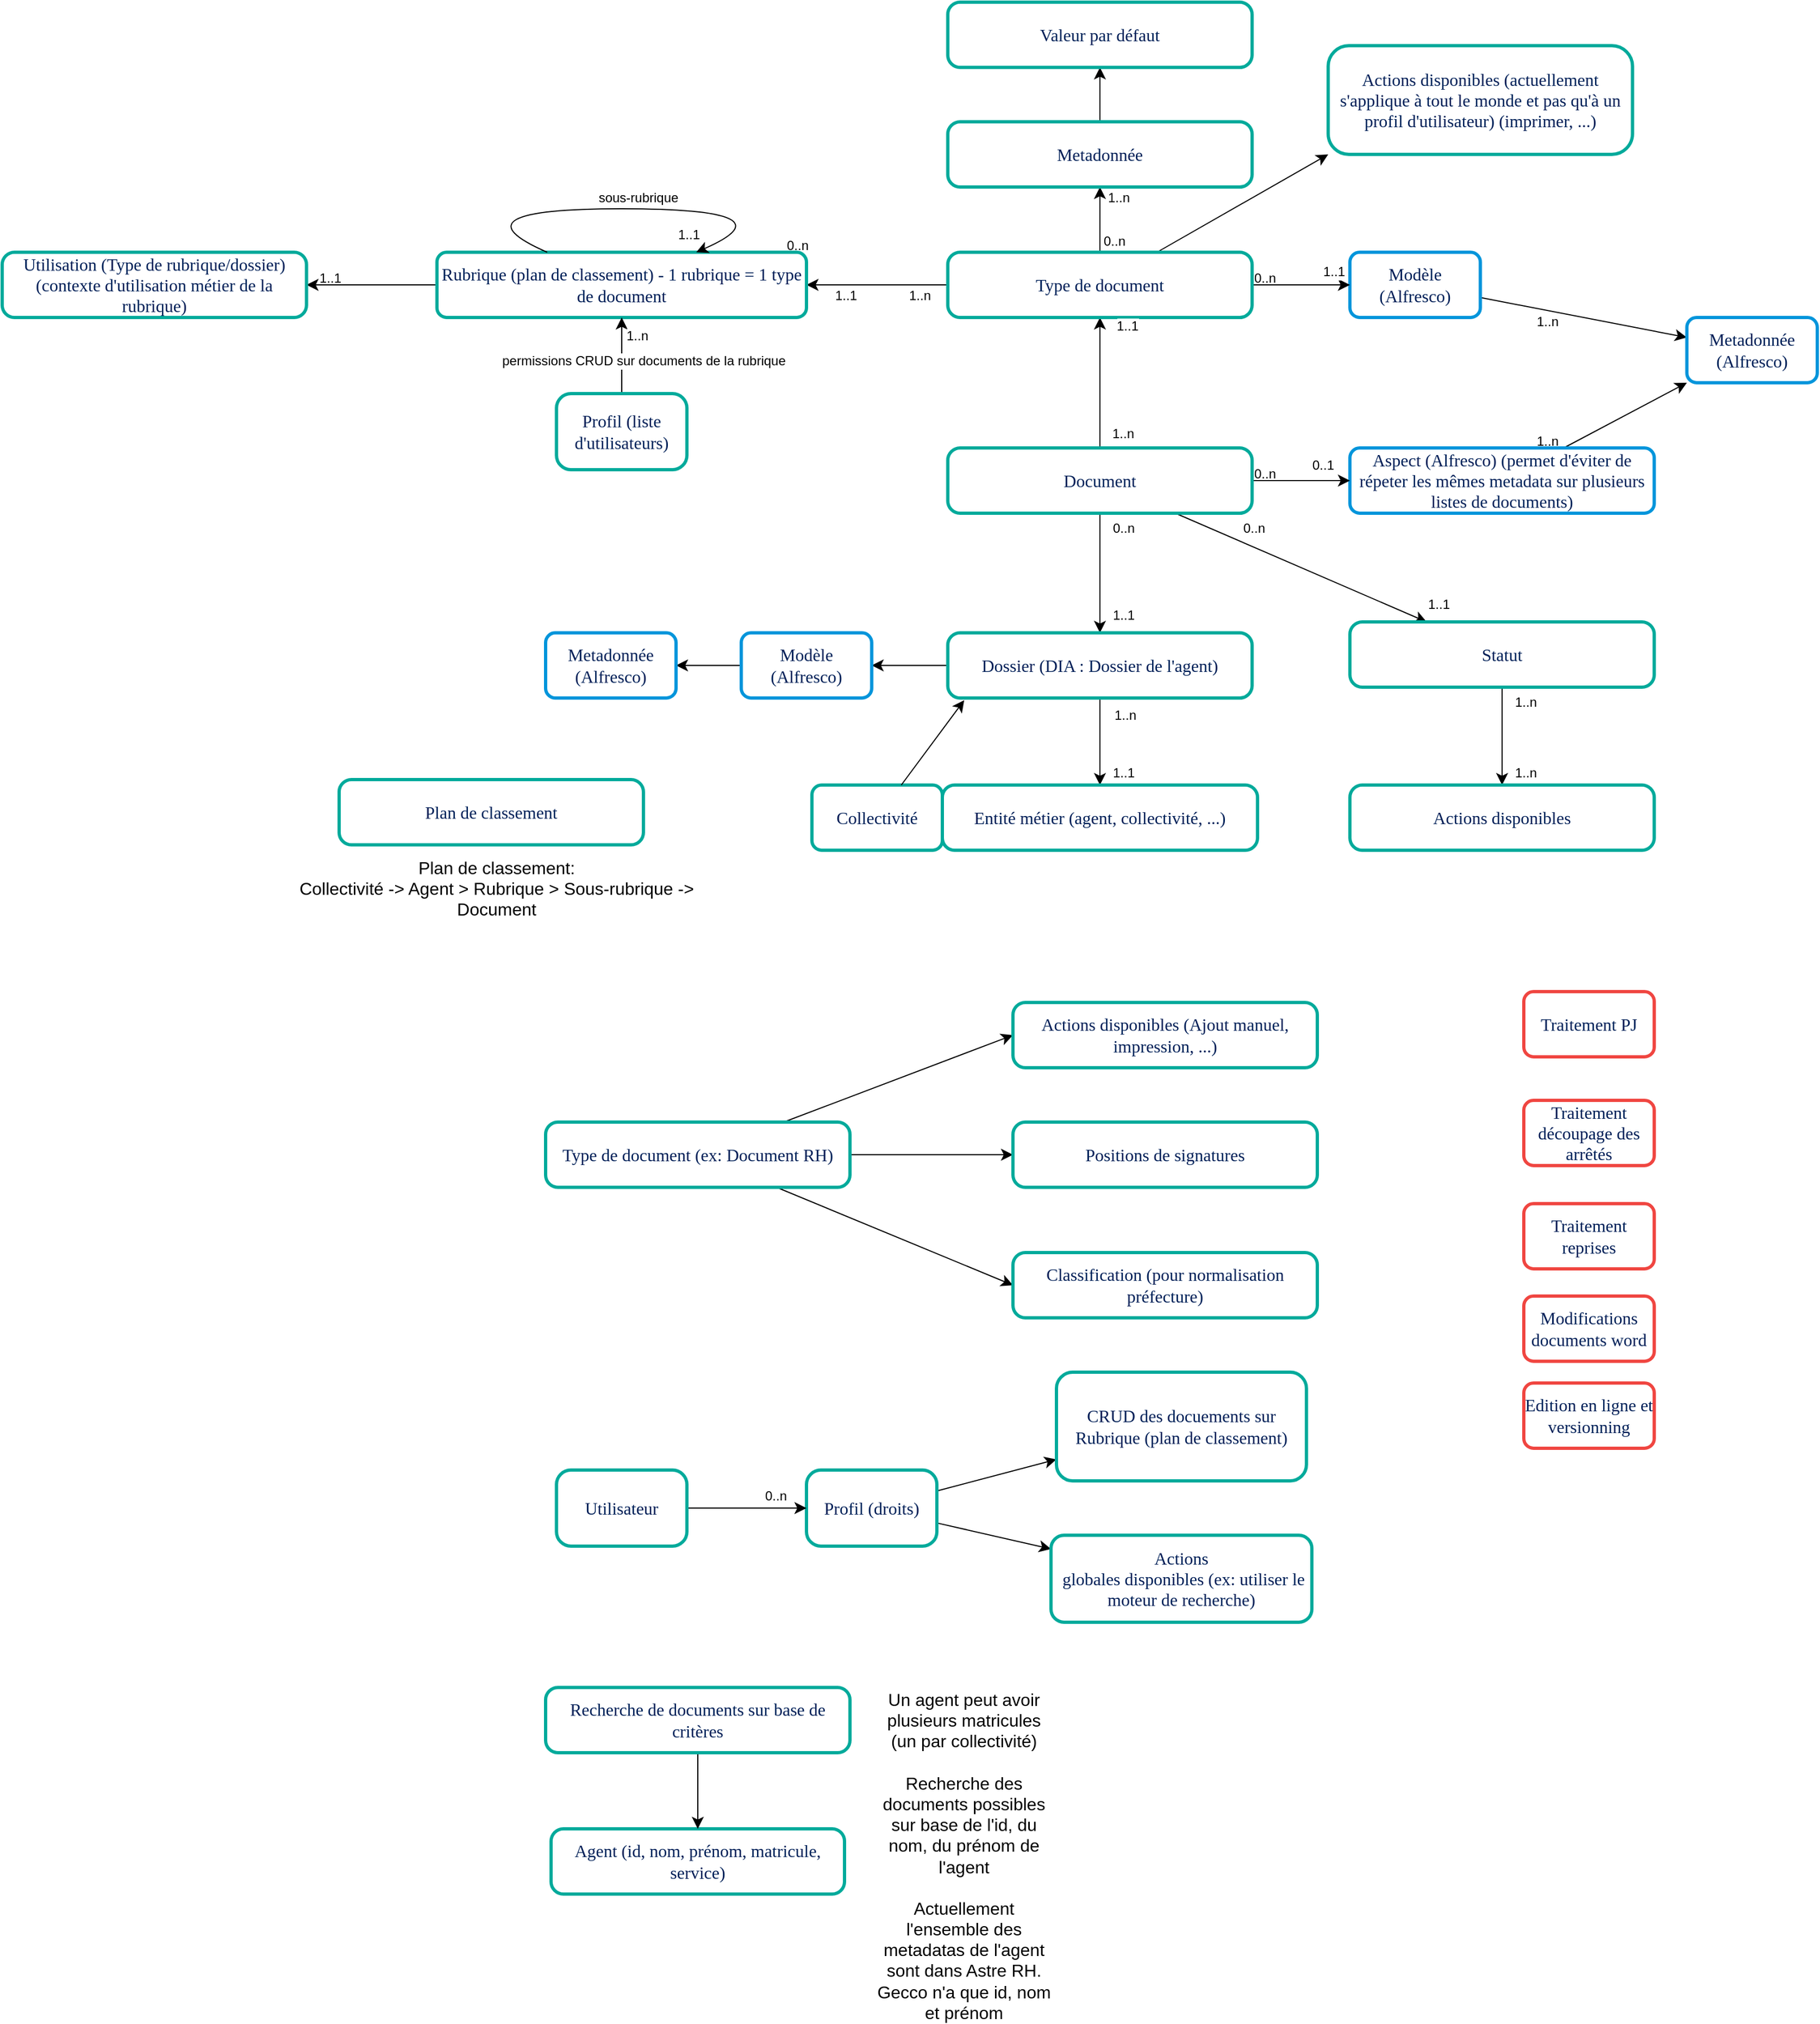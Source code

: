 <mxfile version="26.1.0">
  <diagram id="C5RBs43oDa-KdzZeNtuy" name="Page-1">
    <mxGraphModel dx="2210" dy="2121" grid="1" gridSize="10" guides="1" tooltips="1" connect="1" arrows="1" fold="1" page="1" pageScale="1" pageWidth="827" pageHeight="1169" math="0" shadow="0">
      <root>
        <mxCell id="WIyWlLk6GJQsqaUBKTNV-0" />
        <mxCell id="WIyWlLk6GJQsqaUBKTNV-1" parent="WIyWlLk6GJQsqaUBKTNV-0" />
        <mxCell id="phbMMFh-26lDou9REZHB-16" style="edgeStyle=none;curved=1;rounded=0;orthogonalLoop=1;jettySize=auto;html=1;entryX=0;entryY=1;entryDx=0;entryDy=0;fontSize=12;startSize=8;endSize=8;" parent="WIyWlLk6GJQsqaUBKTNV-1" source="phbMMFh-26lDou9REZHB-0" target="phbMMFh-26lDou9REZHB-13" edge="1">
          <mxGeometry relative="1" as="geometry" />
        </mxCell>
        <mxCell id="phbMMFh-26lDou9REZHB-0" value="Aspect (Alfresco) (permet d&#39;éviter de répeter les mêmes metadata sur plusieurs listes de documents)" style="rounded=1;whiteSpace=wrap;html=1;strokeColor=#0095db;strokeWidth=3;arcSize=15;fontFamily=Poppins;fontSource=https%3A%2F%2Ffonts.googleapis.com%2Fcss%3Ffamily%3DPoppins;fontSize=16;fontColor=#002058;fontStyle=0" parent="WIyWlLk6GJQsqaUBKTNV-1" vertex="1">
          <mxGeometry x="490" y="290" width="280" height="60" as="geometry" />
        </mxCell>
        <mxCell id="phbMMFh-26lDou9REZHB-14" style="edgeStyle=none;curved=1;rounded=0;orthogonalLoop=1;jettySize=auto;html=1;fontSize=12;startSize=8;endSize=8;" parent="WIyWlLk6GJQsqaUBKTNV-1" source="phbMMFh-26lDou9REZHB-3" target="phbMMFh-26lDou9REZHB-13" edge="1">
          <mxGeometry relative="1" as="geometry" />
        </mxCell>
        <mxCell id="phbMMFh-26lDou9REZHB-3" value="Modèle (Alfresco)" style="rounded=1;whiteSpace=wrap;html=1;strokeColor=#0095db;strokeWidth=3;arcSize=15;fontFamily=Poppins;fontSource=https%3A%2F%2Ffonts.googleapis.com%2Fcss%3Ffamily%3DPoppins;fontSize=16;fontColor=#002058;fontStyle=0" parent="WIyWlLk6GJQsqaUBKTNV-1" vertex="1">
          <mxGeometry x="490" y="110" width="120" height="60" as="geometry" />
        </mxCell>
        <mxCell id="phbMMFh-26lDou9REZHB-8" style="edgeStyle=none;curved=1;rounded=0;orthogonalLoop=1;jettySize=auto;html=1;entryX=0;entryY=0.5;entryDx=0;entryDy=0;fontSize=12;startSize=8;endSize=8;" parent="WIyWlLk6GJQsqaUBKTNV-1" source="phbMMFh-26lDou9REZHB-4" target="phbMMFh-26lDou9REZHB-0" edge="1">
          <mxGeometry relative="1" as="geometry" />
        </mxCell>
        <mxCell id="phbMMFh-26lDou9REZHB-12" style="edgeStyle=none;curved=1;rounded=0;orthogonalLoop=1;jettySize=auto;html=1;entryX=0.5;entryY=1;entryDx=0;entryDy=0;fontSize=12;startSize=8;endSize=8;" parent="WIyWlLk6GJQsqaUBKTNV-1" source="phbMMFh-26lDou9REZHB-4" target="phbMMFh-26lDou9REZHB-5" edge="1">
          <mxGeometry relative="1" as="geometry" />
        </mxCell>
        <mxCell id="phbMMFh-26lDou9REZHB-40" style="edgeStyle=none;curved=1;rounded=0;orthogonalLoop=1;jettySize=auto;html=1;fontSize=12;startSize=8;endSize=8;" parent="WIyWlLk6GJQsqaUBKTNV-1" source="phbMMFh-26lDou9REZHB-4" target="phbMMFh-26lDou9REZHB-29" edge="1">
          <mxGeometry relative="1" as="geometry" />
        </mxCell>
        <mxCell id="C5AE95VLdBe2y1BJVzsT-7" style="edgeStyle=none;curved=1;rounded=0;orthogonalLoop=1;jettySize=auto;html=1;fontSize=12;startSize=8;endSize=8;" parent="WIyWlLk6GJQsqaUBKTNV-1" source="phbMMFh-26lDou9REZHB-4" target="C5AE95VLdBe2y1BJVzsT-5" edge="1">
          <mxGeometry relative="1" as="geometry" />
        </mxCell>
        <mxCell id="phbMMFh-26lDou9REZHB-4" value="&lt;div&gt;Document&lt;/div&gt;" style="rounded=1;whiteSpace=wrap;html=1;strokeColor=#00AA9B;strokeWidth=3;arcSize=19;fontFamily=Poppins;fontSource=https%3A%2F%2Ffonts.googleapis.com%2Fcss%3Ffamily%3DPoppins;fontSize=16;fontColor=#002058;fontStyle=0;labelBackgroundColor=none;labelBorderColor=none;" parent="WIyWlLk6GJQsqaUBKTNV-1" vertex="1">
          <mxGeometry x="120" y="290" width="280" height="60" as="geometry" />
        </mxCell>
        <mxCell id="phbMMFh-26lDou9REZHB-7" style="edgeStyle=none;curved=1;rounded=0;orthogonalLoop=1;jettySize=auto;html=1;entryX=0;entryY=0.5;entryDx=0;entryDy=0;fontSize=12;startSize=8;endSize=8;" parent="WIyWlLk6GJQsqaUBKTNV-1" source="phbMMFh-26lDou9REZHB-5" target="phbMMFh-26lDou9REZHB-3" edge="1">
          <mxGeometry relative="1" as="geometry" />
        </mxCell>
        <mxCell id="phbMMFh-26lDou9REZHB-11" style="edgeStyle=none;curved=1;rounded=0;orthogonalLoop=1;jettySize=auto;html=1;fontSize=12;startSize=8;endSize=8;" parent="WIyWlLk6GJQsqaUBKTNV-1" source="phbMMFh-26lDou9REZHB-5" target="phbMMFh-26lDou9REZHB-10" edge="1">
          <mxGeometry relative="1" as="geometry" />
        </mxCell>
        <mxCell id="phbMMFh-26lDou9REZHB-17" style="edgeStyle=none;curved=1;rounded=0;orthogonalLoop=1;jettySize=auto;html=1;fontSize=12;startSize=8;endSize=8;" parent="WIyWlLk6GJQsqaUBKTNV-1" source="phbMMFh-26lDou9REZHB-5" target="phbMMFh-26lDou9REZHB-15" edge="1">
          <mxGeometry relative="1" as="geometry" />
        </mxCell>
        <mxCell id="phbMMFh-26lDou9REZHB-19" value="1..n" style="edgeLabel;html=1;align=center;verticalAlign=middle;resizable=0;points=[];fontSize=12;" parent="phbMMFh-26lDou9REZHB-17" vertex="1" connectable="0">
          <mxGeometry x="-0.4" y="-1" relative="1" as="geometry">
            <mxPoint x="13" y="11" as="offset" />
          </mxGeometry>
        </mxCell>
        <mxCell id="phbMMFh-26lDou9REZHB-20" value="1..1" style="edgeLabel;html=1;align=center;verticalAlign=middle;resizable=0;points=[];fontSize=12;" parent="phbMMFh-26lDou9REZHB-17" vertex="1" connectable="0">
          <mxGeometry x="0.446" y="2" relative="1" as="geometry">
            <mxPoint y="8" as="offset" />
          </mxGeometry>
        </mxCell>
        <mxCell id="uQfEkvKlNakl6JKJITbp-3" style="edgeStyle=none;curved=1;rounded=0;orthogonalLoop=1;jettySize=auto;html=1;entryX=0;entryY=1;entryDx=0;entryDy=0;fontSize=12;startSize=8;endSize=8;" edge="1" parent="WIyWlLk6GJQsqaUBKTNV-1" source="phbMMFh-26lDou9REZHB-5" target="uQfEkvKlNakl6JKJITbp-2">
          <mxGeometry relative="1" as="geometry" />
        </mxCell>
        <mxCell id="phbMMFh-26lDou9REZHB-5" value="Type de document" style="rounded=1;whiteSpace=wrap;html=1;strokeColor=#00AA9B;strokeWidth=3;arcSize=19;fontFamily=Poppins;fontSource=https%3A%2F%2Ffonts.googleapis.com%2Fcss%3Ffamily%3DPoppins;fontSize=16;fontColor=#002058;fontStyle=0;labelBackgroundColor=none;labelBorderColor=none;" parent="WIyWlLk6GJQsqaUBKTNV-1" vertex="1">
          <mxGeometry x="120" y="110" width="280" height="60" as="geometry" />
        </mxCell>
        <mxCell id="phbMMFh-26lDou9REZHB-53" style="edgeStyle=none;curved=1;rounded=0;orthogonalLoop=1;jettySize=auto;html=1;entryX=0.5;entryY=1;entryDx=0;entryDy=0;fontSize=12;startSize=8;endSize=8;" parent="WIyWlLk6GJQsqaUBKTNV-1" source="phbMMFh-26lDou9REZHB-10" target="phbMMFh-26lDou9REZHB-52" edge="1">
          <mxGeometry relative="1" as="geometry" />
        </mxCell>
        <mxCell id="phbMMFh-26lDou9REZHB-10" value="Metadonnée" style="rounded=1;whiteSpace=wrap;html=1;strokeColor=#00AA9B;strokeWidth=3;arcSize=19;fontFamily=Poppins;fontSource=https%3A%2F%2Ffonts.googleapis.com%2Fcss%3Ffamily%3DPoppins;fontSize=16;fontColor=#002058;fontStyle=0;labelBackgroundColor=none;labelBorderColor=none;" parent="WIyWlLk6GJQsqaUBKTNV-1" vertex="1">
          <mxGeometry x="120" y="-10" width="280" height="60" as="geometry" />
        </mxCell>
        <mxCell id="phbMMFh-26lDou9REZHB-13" value="Metadonnée (Alfresco)" style="rounded=1;whiteSpace=wrap;html=1;strokeColor=#0095db;strokeWidth=3;arcSize=15;fontFamily=Poppins;fontSource=https%3A%2F%2Ffonts.googleapis.com%2Fcss%3Ffamily%3DPoppins;fontSize=16;fontColor=#002058;fontStyle=0" parent="WIyWlLk6GJQsqaUBKTNV-1" vertex="1">
          <mxGeometry x="800" y="170" width="120" height="60" as="geometry" />
        </mxCell>
        <mxCell id="uQfEkvKlNakl6JKJITbp-5" style="edgeStyle=none;curved=1;rounded=0;orthogonalLoop=1;jettySize=auto;html=1;entryX=1;entryY=0.5;entryDx=0;entryDy=0;fontSize=12;startSize=8;endSize=8;" edge="1" parent="WIyWlLk6GJQsqaUBKTNV-1" source="phbMMFh-26lDou9REZHB-15" target="phbMMFh-26lDou9REZHB-35">
          <mxGeometry relative="1" as="geometry" />
        </mxCell>
        <mxCell id="phbMMFh-26lDou9REZHB-15" value="Rubrique (plan de classement) - 1 rubrique = 1 type de document" style="rounded=1;whiteSpace=wrap;html=1;strokeColor=#00AA9B;strokeWidth=3;arcSize=15;fontFamily=Poppins;fontSource=https%3A%2F%2Ffonts.googleapis.com%2Fcss%3Ffamily%3DPoppins;fontSize=16;fontColor=#002058;fontStyle=0;labelBackgroundColor=none;labelBorderColor=none;" parent="WIyWlLk6GJQsqaUBKTNV-1" vertex="1">
          <mxGeometry x="-350" y="110" width="340" height="60" as="geometry" />
        </mxCell>
        <mxCell id="phbMMFh-26lDou9REZHB-18" style="edgeStyle=none;curved=1;rounded=0;orthogonalLoop=1;jettySize=auto;html=1;fontSize=12;startSize=8;endSize=8;" parent="WIyWlLk6GJQsqaUBKTNV-1" source="phbMMFh-26lDou9REZHB-15" target="phbMMFh-26lDou9REZHB-15" edge="1">
          <mxGeometry relative="1" as="geometry">
            <Array as="points">
              <mxPoint x="-20" y="70" />
            </Array>
          </mxGeometry>
        </mxCell>
        <mxCell id="phbMMFh-26lDou9REZHB-44" value="sous-rubrique" style="edgeLabel;html=1;align=center;verticalAlign=middle;resizable=0;points=[];fontSize=12;" parent="phbMMFh-26lDou9REZHB-18" vertex="1" connectable="0">
          <mxGeometry x="0.091" y="1" relative="1" as="geometry">
            <mxPoint x="-9" y="-9" as="offset" />
          </mxGeometry>
        </mxCell>
        <mxCell id="phbMMFh-26lDou9REZHB-21" value="1..1" style="edgeLabel;html=1;align=center;verticalAlign=middle;resizable=0;points=[];fontSize=12;" parent="WIyWlLk6GJQsqaUBKTNV-1" vertex="1" connectable="0">
          <mxGeometry x="30" y="160" as="geometry">
            <mxPoint x="255" y="18" as="offset" />
          </mxGeometry>
        </mxCell>
        <mxCell id="phbMMFh-26lDou9REZHB-22" value="1..n" style="edgeLabel;html=1;align=center;verticalAlign=middle;resizable=0;points=[];fontSize=12;" parent="WIyWlLk6GJQsqaUBKTNV-1" vertex="1" connectable="0">
          <mxGeometry x="104" y="160" as="geometry">
            <mxPoint x="177" y="117" as="offset" />
          </mxGeometry>
        </mxCell>
        <mxCell id="phbMMFh-26lDou9REZHB-23" value="1..n" style="edgeLabel;html=1;align=center;verticalAlign=middle;resizable=0;points=[];fontSize=12;" parent="WIyWlLk6GJQsqaUBKTNV-1" vertex="1" connectable="0">
          <mxGeometry x="104" y="160" as="geometry">
            <mxPoint x="173" y="-100" as="offset" />
          </mxGeometry>
        </mxCell>
        <mxCell id="phbMMFh-26lDou9REZHB-24" value="0..n" style="edgeLabel;html=1;align=center;verticalAlign=middle;resizable=0;points=[];fontSize=12;" parent="WIyWlLk6GJQsqaUBKTNV-1" vertex="1" connectable="0">
          <mxGeometry x="104" y="160" as="geometry">
            <mxPoint x="169" y="-60" as="offset" />
          </mxGeometry>
        </mxCell>
        <mxCell id="phbMMFh-26lDou9REZHB-25" value="1..1" style="edgeLabel;html=1;align=center;verticalAlign=middle;resizable=0;points=[];fontSize=12;" parent="WIyWlLk6GJQsqaUBKTNV-1" vertex="1" connectable="0">
          <mxGeometry x="36" y="160" as="geometry">
            <mxPoint x="439" y="-32" as="offset" />
          </mxGeometry>
        </mxCell>
        <mxCell id="phbMMFh-26lDou9REZHB-26" value="0..n" style="text;whiteSpace=wrap;html=1;" parent="WIyWlLk6GJQsqaUBKTNV-1" vertex="1">
          <mxGeometry x="400" y="120" width="50" height="40" as="geometry" />
        </mxCell>
        <mxCell id="phbMMFh-26lDou9REZHB-27" value="0..1" style="edgeLabel;html=1;align=center;verticalAlign=middle;resizable=0;points=[];fontSize=12;" parent="WIyWlLk6GJQsqaUBKTNV-1" vertex="1" connectable="0">
          <mxGeometry x="36" y="160" as="geometry">
            <mxPoint x="429" y="146" as="offset" />
          </mxGeometry>
        </mxCell>
        <mxCell id="phbMMFh-26lDou9REZHB-28" value="0..n" style="text;whiteSpace=wrap;html=1;" parent="WIyWlLk6GJQsqaUBKTNV-1" vertex="1">
          <mxGeometry x="400" y="300" width="30" height="20" as="geometry" />
        </mxCell>
        <mxCell id="phbMMFh-26lDou9REZHB-46" style="edgeStyle=none;curved=1;rounded=0;orthogonalLoop=1;jettySize=auto;html=1;fontSize=12;startSize=8;endSize=8;" parent="WIyWlLk6GJQsqaUBKTNV-1" source="phbMMFh-26lDou9REZHB-29" target="phbMMFh-26lDou9REZHB-45" edge="1">
          <mxGeometry relative="1" as="geometry" />
        </mxCell>
        <mxCell id="uQfEkvKlNakl6JKJITbp-14" style="edgeStyle=none;curved=1;rounded=0;orthogonalLoop=1;jettySize=auto;html=1;fontSize=12;startSize=8;endSize=8;" edge="1" parent="WIyWlLk6GJQsqaUBKTNV-1" source="phbMMFh-26lDou9REZHB-29" target="uQfEkvKlNakl6JKJITbp-13">
          <mxGeometry relative="1" as="geometry" />
        </mxCell>
        <mxCell id="phbMMFh-26lDou9REZHB-29" value="Dossier (DIA : Dossier de l&#39;agent)" style="rounded=1;whiteSpace=wrap;html=1;strokeColor=#00AA9B;strokeWidth=3;arcSize=19;fontFamily=Poppins;fontSource=https%3A%2F%2Ffonts.googleapis.com%2Fcss%3Ffamily%3DPoppins;fontSize=16;fontColor=#002058;fontStyle=0;labelBackgroundColor=none;labelBorderColor=none;" parent="WIyWlLk6GJQsqaUBKTNV-1" vertex="1">
          <mxGeometry x="120" y="460" width="280" height="60" as="geometry" />
        </mxCell>
        <mxCell id="phbMMFh-26lDou9REZHB-31" value="0..n" style="text;whiteSpace=wrap;html=1;" parent="WIyWlLk6GJQsqaUBKTNV-1" vertex="1">
          <mxGeometry x="270" y="350" width="30" height="30" as="geometry" />
        </mxCell>
        <mxCell id="phbMMFh-26lDou9REZHB-32" value="1..1" style="text;whiteSpace=wrap;html=1;" parent="WIyWlLk6GJQsqaUBKTNV-1" vertex="1">
          <mxGeometry x="270" y="430" width="30" height="20" as="geometry" />
        </mxCell>
        <mxCell id="uQfEkvKlNakl6JKJITbp-0" style="edgeStyle=none;curved=1;rounded=0;orthogonalLoop=1;jettySize=auto;html=1;entryX=0.5;entryY=1;entryDx=0;entryDy=0;fontSize=12;startSize=8;endSize=8;" edge="1" parent="WIyWlLk6GJQsqaUBKTNV-1" source="phbMMFh-26lDou9REZHB-33" target="phbMMFh-26lDou9REZHB-15">
          <mxGeometry relative="1" as="geometry" />
        </mxCell>
        <mxCell id="uQfEkvKlNakl6JKJITbp-1" value="permissions CRUD sur documents de la rubrique" style="edgeLabel;html=1;align=center;verticalAlign=middle;resizable=0;points=[];fontSize=12;" vertex="1" connectable="0" parent="uQfEkvKlNakl6JKJITbp-0">
          <mxGeometry x="0.057" y="2" relative="1" as="geometry">
            <mxPoint x="22" y="7" as="offset" />
          </mxGeometry>
        </mxCell>
        <mxCell id="phbMMFh-26lDou9REZHB-33" value="Profil (liste d&#39;utilisateurs)" style="rounded=1;whiteSpace=wrap;html=1;strokeColor=#00AA9B;strokeWidth=3;arcSize=19;fontFamily=Poppins;fontSource=https%3A%2F%2Ffonts.googleapis.com%2Fcss%3Ffamily%3DPoppins;fontSize=16;fontColor=#002058;fontStyle=0;labelBackgroundColor=none;labelBorderColor=none;" parent="WIyWlLk6GJQsqaUBKTNV-1" vertex="1">
          <mxGeometry x="-240" y="240" width="120" height="70" as="geometry" />
        </mxCell>
        <mxCell id="phbMMFh-26lDou9REZHB-35" value="Utilisation (Type de rubrique/dossier) (contexte d&#39;utilisation métier de la rubrique)" style="rounded=1;whiteSpace=wrap;html=1;strokeColor=#00AA9B;strokeWidth=3;arcSize=19;fontFamily=Poppins;fontSource=https%3A%2F%2Ffonts.googleapis.com%2Fcss%3Ffamily%3DPoppins;fontSize=16;fontColor=#002058;fontStyle=0;labelBackgroundColor=none;labelBorderColor=none;" parent="WIyWlLk6GJQsqaUBKTNV-1" vertex="1">
          <mxGeometry x="-750" y="110" width="280" height="60" as="geometry" />
        </mxCell>
        <mxCell id="phbMMFh-26lDou9REZHB-38" value="1..1" style="text;whiteSpace=wrap;html=1;" parent="WIyWlLk6GJQsqaUBKTNV-1" vertex="1">
          <mxGeometry x="-460" y="120" width="30" height="20" as="geometry" />
        </mxCell>
        <mxCell id="phbMMFh-26lDou9REZHB-39" value="1..n" style="edgeLabel;html=1;align=center;verticalAlign=middle;resizable=0;points=[];fontSize=12;" parent="WIyWlLk6GJQsqaUBKTNV-1" vertex="1" connectable="0">
          <mxGeometry x="90" y="190" as="geometry">
            <mxPoint x="-256" y="-3" as="offset" />
          </mxGeometry>
        </mxCell>
        <mxCell id="phbMMFh-26lDou9REZHB-42" value="0..n" style="text;whiteSpace=wrap;html=1;" parent="WIyWlLk6GJQsqaUBKTNV-1" vertex="1">
          <mxGeometry x="-30" y="90" width="30" height="20" as="geometry" />
        </mxCell>
        <mxCell id="phbMMFh-26lDou9REZHB-43" value="1..1" style="text;whiteSpace=wrap;html=1;" parent="WIyWlLk6GJQsqaUBKTNV-1" vertex="1">
          <mxGeometry x="-130" y="80" width="30" height="20" as="geometry" />
        </mxCell>
        <mxCell id="phbMMFh-26lDou9REZHB-45" value="Entité métier (agent, collectivité, ...)" style="rounded=1;whiteSpace=wrap;html=1;strokeColor=#00AA9B;strokeWidth=3;arcSize=19;fontFamily=Poppins;fontSource=https%3A%2F%2Ffonts.googleapis.com%2Fcss%3Ffamily%3DPoppins;fontSize=16;fontColor=#002058;fontStyle=0;labelBackgroundColor=none;labelBorderColor=none;" parent="WIyWlLk6GJQsqaUBKTNV-1" vertex="1">
          <mxGeometry x="115" y="600" width="290" height="60" as="geometry" />
        </mxCell>
        <mxCell id="phbMMFh-26lDou9REZHB-47" value="1..1" style="text;whiteSpace=wrap;html=1;" parent="WIyWlLk6GJQsqaUBKTNV-1" vertex="1">
          <mxGeometry x="270" y="575" width="30" height="20" as="geometry" />
        </mxCell>
        <mxCell id="phbMMFh-26lDou9REZHB-48" value="1..n" style="edgeLabel;html=1;align=center;verticalAlign=middle;resizable=0;points=[];fontSize=12;" parent="WIyWlLk6GJQsqaUBKTNV-1" vertex="1" connectable="0">
          <mxGeometry x="110" y="170" as="geometry">
            <mxPoint x="173" y="366" as="offset" />
          </mxGeometry>
        </mxCell>
        <mxCell id="phbMMFh-26lDou9REZHB-50" value="1..n" style="text;whiteSpace=wrap;html=1;" parent="WIyWlLk6GJQsqaUBKTNV-1" vertex="1">
          <mxGeometry x="660" y="270" width="30" height="20" as="geometry" />
        </mxCell>
        <mxCell id="phbMMFh-26lDou9REZHB-51" value="1..n" style="text;whiteSpace=wrap;html=1;" parent="WIyWlLk6GJQsqaUBKTNV-1" vertex="1">
          <mxGeometry x="660" y="160" width="30" height="20" as="geometry" />
        </mxCell>
        <mxCell id="phbMMFh-26lDou9REZHB-52" value="Valeur par défaut" style="rounded=1;whiteSpace=wrap;html=1;strokeColor=#00AA9B;strokeWidth=3;arcSize=19;fontFamily=Poppins;fontSource=https%3A%2F%2Ffonts.googleapis.com%2Fcss%3Ffamily%3DPoppins;fontSize=16;fontColor=#002058;fontStyle=0;labelBackgroundColor=none;labelBorderColor=none;" parent="WIyWlLk6GJQsqaUBKTNV-1" vertex="1">
          <mxGeometry x="120" y="-120" width="280" height="60" as="geometry" />
        </mxCell>
        <mxCell id="phbMMFh-26lDou9REZHB-58" style="edgeStyle=none;curved=1;rounded=0;orthogonalLoop=1;jettySize=auto;html=1;entryX=0;entryY=0.5;entryDx=0;entryDy=0;fontSize=12;startSize=8;endSize=8;" parent="WIyWlLk6GJQsqaUBKTNV-1" source="phbMMFh-26lDou9REZHB-56" target="phbMMFh-26lDou9REZHB-57" edge="1">
          <mxGeometry relative="1" as="geometry" />
        </mxCell>
        <mxCell id="phbMMFh-26lDou9REZHB-60" style="edgeStyle=none;curved=1;rounded=0;orthogonalLoop=1;jettySize=auto;html=1;entryX=0;entryY=0.5;entryDx=0;entryDy=0;fontSize=12;startSize=8;endSize=8;" parent="WIyWlLk6GJQsqaUBKTNV-1" source="phbMMFh-26lDou9REZHB-56" target="phbMMFh-26lDou9REZHB-59" edge="1">
          <mxGeometry relative="1" as="geometry" />
        </mxCell>
        <mxCell id="phbMMFh-26lDou9REZHB-62" style="edgeStyle=none;curved=1;rounded=0;orthogonalLoop=1;jettySize=auto;html=1;entryX=0;entryY=0.5;entryDx=0;entryDy=0;fontSize=12;startSize=8;endSize=8;" parent="WIyWlLk6GJQsqaUBKTNV-1" source="phbMMFh-26lDou9REZHB-56" target="phbMMFh-26lDou9REZHB-61" edge="1">
          <mxGeometry relative="1" as="geometry" />
        </mxCell>
        <mxCell id="phbMMFh-26lDou9REZHB-56" value="Type de document (ex: Document RH)" style="rounded=1;whiteSpace=wrap;html=1;strokeColor=#00AA9B;strokeWidth=3;arcSize=19;fontFamily=Poppins;fontSource=https%3A%2F%2Ffonts.googleapis.com%2Fcss%3Ffamily%3DPoppins;fontSize=16;fontColor=#002058;fontStyle=0;labelBackgroundColor=none;labelBorderColor=none;" parent="WIyWlLk6GJQsqaUBKTNV-1" vertex="1">
          <mxGeometry x="-250" y="910" width="280" height="60" as="geometry" />
        </mxCell>
        <mxCell id="phbMMFh-26lDou9REZHB-57" value="Actions disponibles (Ajout manuel, impression, ...)" style="rounded=1;whiteSpace=wrap;html=1;strokeColor=#00AA9B;strokeWidth=3;arcSize=19;fontFamily=Poppins;fontSource=https%3A%2F%2Ffonts.googleapis.com%2Fcss%3Ffamily%3DPoppins;fontSize=16;fontColor=#002058;fontStyle=0;labelBackgroundColor=none;labelBorderColor=none;" parent="WIyWlLk6GJQsqaUBKTNV-1" vertex="1">
          <mxGeometry x="180" y="800" width="280" height="60" as="geometry" />
        </mxCell>
        <mxCell id="phbMMFh-26lDou9REZHB-59" value="Positions de signatures" style="rounded=1;whiteSpace=wrap;html=1;strokeColor=#00AA9B;strokeWidth=3;arcSize=19;fontFamily=Poppins;fontSource=https%3A%2F%2Ffonts.googleapis.com%2Fcss%3Ffamily%3DPoppins;fontSize=16;fontColor=#002058;fontStyle=0;labelBackgroundColor=none;labelBorderColor=none;" parent="WIyWlLk6GJQsqaUBKTNV-1" vertex="1">
          <mxGeometry x="180" y="910" width="280" height="60" as="geometry" />
        </mxCell>
        <mxCell id="phbMMFh-26lDou9REZHB-61" value="Classification (pour normalisation préfecture)" style="rounded=1;whiteSpace=wrap;html=1;strokeColor=#00AA9B;strokeWidth=3;arcSize=19;fontFamily=Poppins;fontSource=https%3A%2F%2Ffonts.googleapis.com%2Fcss%3Ffamily%3DPoppins;fontSize=16;fontColor=#002058;fontStyle=0;labelBackgroundColor=none;labelBorderColor=none;" parent="WIyWlLk6GJQsqaUBKTNV-1" vertex="1">
          <mxGeometry x="180" y="1030" width="280" height="60" as="geometry" />
        </mxCell>
        <mxCell id="phbMMFh-26lDou9REZHB-71" style="edgeStyle=none;curved=1;rounded=0;orthogonalLoop=1;jettySize=auto;html=1;fontSize=12;startSize=8;endSize=8;" parent="WIyWlLk6GJQsqaUBKTNV-1" source="phbMMFh-26lDou9REZHB-65" target="phbMMFh-26lDou9REZHB-68" edge="1">
          <mxGeometry relative="1" as="geometry" />
        </mxCell>
        <mxCell id="phbMMFh-26lDou9REZHB-72" style="edgeStyle=none;curved=1;rounded=0;orthogonalLoop=1;jettySize=auto;html=1;fontSize=12;startSize=8;endSize=8;" parent="WIyWlLk6GJQsqaUBKTNV-1" source="phbMMFh-26lDou9REZHB-65" target="phbMMFh-26lDou9REZHB-70" edge="1">
          <mxGeometry relative="1" as="geometry" />
        </mxCell>
        <mxCell id="phbMMFh-26lDou9REZHB-65" value="Profil (droits)" style="rounded=1;whiteSpace=wrap;html=1;strokeColor=#00AA9B;strokeWidth=3;arcSize=19;fontFamily=Poppins;fontSource=https%3A%2F%2Ffonts.googleapis.com%2Fcss%3Ffamily%3DPoppins;fontSize=16;fontColor=#002058;fontStyle=0;labelBackgroundColor=none;labelBorderColor=none;" parent="WIyWlLk6GJQsqaUBKTNV-1" vertex="1">
          <mxGeometry x="-10" y="1230" width="120" height="70" as="geometry" />
        </mxCell>
        <mxCell id="phbMMFh-26lDou9REZHB-67" style="edgeStyle=none;curved=1;rounded=0;orthogonalLoop=1;jettySize=auto;html=1;fontSize=12;startSize=8;endSize=8;" parent="WIyWlLk6GJQsqaUBKTNV-1" source="phbMMFh-26lDou9REZHB-66" target="phbMMFh-26lDou9REZHB-65" edge="1">
          <mxGeometry relative="1" as="geometry" />
        </mxCell>
        <mxCell id="phbMMFh-26lDou9REZHB-66" value="Utilisateur" style="rounded=1;whiteSpace=wrap;html=1;strokeColor=#00AA9B;strokeWidth=3;arcSize=19;fontFamily=Poppins;fontSource=https%3A%2F%2Ffonts.googleapis.com%2Fcss%3Ffamily%3DPoppins;fontSize=16;fontColor=#002058;fontStyle=0;labelBackgroundColor=none;labelBorderColor=none;" parent="WIyWlLk6GJQsqaUBKTNV-1" vertex="1">
          <mxGeometry x="-240" y="1230" width="120" height="70" as="geometry" />
        </mxCell>
        <mxCell id="phbMMFh-26lDou9REZHB-68" value="CRUD des docuements sur Rubrique (plan de classement)" style="rounded=1;whiteSpace=wrap;html=1;strokeColor=#00AA9B;strokeWidth=3;arcSize=15;fontFamily=Poppins;fontSource=https%3A%2F%2Ffonts.googleapis.com%2Fcss%3Ffamily%3DPoppins;fontSize=16;fontColor=#002058;fontStyle=0;labelBackgroundColor=none;labelBorderColor=none;" parent="WIyWlLk6GJQsqaUBKTNV-1" vertex="1">
          <mxGeometry x="220" y="1140" width="230" height="100" as="geometry" />
        </mxCell>
        <mxCell id="phbMMFh-26lDou9REZHB-70" value="&lt;div&gt;Actions&lt;/div&gt;&amp;nbsp;globales disponibles (ex: utiliser le moteur de recherche)" style="rounded=1;whiteSpace=wrap;html=1;strokeColor=#00AA9B;strokeWidth=3;arcSize=15;fontFamily=Poppins;fontSource=https%3A%2F%2Ffonts.googleapis.com%2Fcss%3Ffamily%3DPoppins;fontSize=16;fontColor=#002058;fontStyle=0;labelBackgroundColor=none;labelBorderColor=none;" parent="WIyWlLk6GJQsqaUBKTNV-1" vertex="1">
          <mxGeometry x="215" y="1290" width="240" height="80" as="geometry" />
        </mxCell>
        <mxCell id="phbMMFh-26lDou9REZHB-73" value="0..n" style="text;whiteSpace=wrap;html=1;" parent="WIyWlLk6GJQsqaUBKTNV-1" vertex="1">
          <mxGeometry x="-50" y="1240" width="30" height="30" as="geometry" />
        </mxCell>
        <mxCell id="C5AE95VLdBe2y1BJVzsT-0" value="Traitement PJ" style="rounded=1;whiteSpace=wrap;html=1;strokeColor=#F04641;strokeWidth=3;arcSize=15;fontFamily=Poppins;fontSource=https%3A%2F%2Ffonts.googleapis.com%2Fcss%3Ffamily%3DPoppins;fontSize=16;fontColor=#002058;fontStyle=0;labelBackgroundColor=none;labelBorderColor=none;" parent="WIyWlLk6GJQsqaUBKTNV-1" vertex="1">
          <mxGeometry x="650" y="790" width="120" height="60" as="geometry" />
        </mxCell>
        <mxCell id="C5AE95VLdBe2y1BJVzsT-1" value="Traitement découpage des arrêtés" style="rounded=1;whiteSpace=wrap;html=1;strokeColor=#F04641;strokeWidth=3;arcSize=15;fontFamily=Poppins;fontSource=https%3A%2F%2Ffonts.googleapis.com%2Fcss%3Ffamily%3DPoppins;fontSize=16;fontColor=#002058;fontStyle=0;labelBackgroundColor=none;labelBorderColor=none;" parent="WIyWlLk6GJQsqaUBKTNV-1" vertex="1">
          <mxGeometry x="650" y="890" width="120" height="60" as="geometry" />
        </mxCell>
        <mxCell id="C5AE95VLdBe2y1BJVzsT-2" value="Traitement reprises" style="rounded=1;whiteSpace=wrap;html=1;strokeColor=#F04641;strokeWidth=3;arcSize=15;fontFamily=Poppins;fontSource=https%3A%2F%2Ffonts.googleapis.com%2Fcss%3Ffamily%3DPoppins;fontSize=16;fontColor=#002058;fontStyle=0;labelBackgroundColor=none;labelBorderColor=none;" parent="WIyWlLk6GJQsqaUBKTNV-1" vertex="1">
          <mxGeometry x="650" y="985" width="120" height="60" as="geometry" />
        </mxCell>
        <mxCell id="C5AE95VLdBe2y1BJVzsT-3" value="Modifications documents word" style="rounded=1;whiteSpace=wrap;html=1;strokeColor=#F04641;strokeWidth=3;arcSize=15;fontFamily=Poppins;fontSource=https%3A%2F%2Ffonts.googleapis.com%2Fcss%3Ffamily%3DPoppins;fontSize=16;fontColor=#002058;fontStyle=0;labelBackgroundColor=none;labelBorderColor=none;" parent="WIyWlLk6GJQsqaUBKTNV-1" vertex="1">
          <mxGeometry x="650" y="1070" width="120" height="60" as="geometry" />
        </mxCell>
        <mxCell id="C5AE95VLdBe2y1BJVzsT-4" value="Edition en ligne et versionning" style="rounded=1;whiteSpace=wrap;html=1;strokeColor=#F04641;strokeWidth=3;arcSize=15;fontFamily=Poppins;fontSource=https%3A%2F%2Ffonts.googleapis.com%2Fcss%3Ffamily%3DPoppins;fontSize=16;fontColor=#002058;fontStyle=0;labelBackgroundColor=none;labelBorderColor=none;" parent="WIyWlLk6GJQsqaUBKTNV-1" vertex="1">
          <mxGeometry x="650" y="1150" width="120" height="60" as="geometry" />
        </mxCell>
        <mxCell id="C5AE95VLdBe2y1BJVzsT-9" style="edgeStyle=none;curved=1;rounded=0;orthogonalLoop=1;jettySize=auto;html=1;fontSize=12;startSize=8;endSize=8;" parent="WIyWlLk6GJQsqaUBKTNV-1" source="C5AE95VLdBe2y1BJVzsT-5" target="C5AE95VLdBe2y1BJVzsT-8" edge="1">
          <mxGeometry relative="1" as="geometry" />
        </mxCell>
        <mxCell id="C5AE95VLdBe2y1BJVzsT-5" value="Statut" style="rounded=1;whiteSpace=wrap;html=1;strokeColor=#00AA9B;strokeWidth=3;arcSize=19;fontFamily=Poppins;fontSource=https%3A%2F%2Ffonts.googleapis.com%2Fcss%3Ffamily%3DPoppins;fontSize=16;fontColor=#002058;fontStyle=0;labelBackgroundColor=none;labelBorderColor=none;" parent="WIyWlLk6GJQsqaUBKTNV-1" vertex="1">
          <mxGeometry x="490" y="450" width="280" height="60" as="geometry" />
        </mxCell>
        <mxCell id="C5AE95VLdBe2y1BJVzsT-8" value="Actions disponibles" style="rounded=1;whiteSpace=wrap;html=1;strokeColor=#00AA9B;strokeWidth=3;arcSize=19;fontFamily=Poppins;fontSource=https%3A%2F%2Ffonts.googleapis.com%2Fcss%3Ffamily%3DPoppins;fontSize=16;fontColor=#002058;fontStyle=0;labelBackgroundColor=none;labelBorderColor=none;" parent="WIyWlLk6GJQsqaUBKTNV-1" vertex="1">
          <mxGeometry x="490" y="600" width="280" height="60" as="geometry" />
        </mxCell>
        <mxCell id="C5AE95VLdBe2y1BJVzsT-10" value="1..1" style="text;whiteSpace=wrap;html=1;" parent="WIyWlLk6GJQsqaUBKTNV-1" vertex="1">
          <mxGeometry x="560" y="420" width="30" height="20" as="geometry" />
        </mxCell>
        <mxCell id="C5AE95VLdBe2y1BJVzsT-13" value="0..n" style="text;whiteSpace=wrap;html=1;" parent="WIyWlLk6GJQsqaUBKTNV-1" vertex="1">
          <mxGeometry x="390" y="350" width="30" height="30" as="geometry" />
        </mxCell>
        <mxCell id="C5AE95VLdBe2y1BJVzsT-17" value="1..n" style="text;whiteSpace=wrap;html=1;" parent="WIyWlLk6GJQsqaUBKTNV-1" vertex="1">
          <mxGeometry x="640" y="510" width="10" height="30" as="geometry" />
        </mxCell>
        <mxCell id="C5AE95VLdBe2y1BJVzsT-18" value="1..n" style="text;whiteSpace=wrap;html=1;" parent="WIyWlLk6GJQsqaUBKTNV-1" vertex="1">
          <mxGeometry x="640" y="575" width="30" height="20" as="geometry" />
        </mxCell>
        <mxCell id="C5AE95VLdBe2y1BJVzsT-19" style="edgeStyle=none;curved=1;rounded=0;orthogonalLoop=1;jettySize=auto;html=1;exitX=1;exitY=0.5;exitDx=0;exitDy=0;fontSize=12;startSize=8;endSize=8;" parent="WIyWlLk6GJQsqaUBKTNV-1" source="C5AE95VLdBe2y1BJVzsT-17" target="C5AE95VLdBe2y1BJVzsT-17" edge="1">
          <mxGeometry relative="1" as="geometry" />
        </mxCell>
        <mxCell id="uQfEkvKlNakl6JKJITbp-2" value="Actions disponibles (actuellement s&#39;applique à tout le monde et pas qu&#39;à un profil d&#39;utilisateur) (imprimer, ...)" style="rounded=1;whiteSpace=wrap;html=1;strokeColor=#00AA9B;strokeWidth=3;arcSize=19;fontFamily=Poppins;fontSource=https%3A%2F%2Ffonts.googleapis.com%2Fcss%3Ffamily%3DPoppins;fontSize=16;fontColor=#002058;fontStyle=0;labelBackgroundColor=none;labelBorderColor=none;" vertex="1" parent="WIyWlLk6GJQsqaUBKTNV-1">
          <mxGeometry x="470" y="-80" width="280" height="100" as="geometry" />
        </mxCell>
        <mxCell id="uQfEkvKlNakl6JKJITbp-7" value="Agent (id, nom, prénom, matricule, service)" style="rounded=1;whiteSpace=wrap;html=1;strokeColor=#00AA9B;strokeWidth=3;arcSize=19;fontFamily=Poppins;fontSource=https%3A%2F%2Ffonts.googleapis.com%2Fcss%3Ffamily%3DPoppins;fontSize=16;fontColor=#002058;fontStyle=0;labelBackgroundColor=none;labelBorderColor=none;" vertex="1" parent="WIyWlLk6GJQsqaUBKTNV-1">
          <mxGeometry x="-245" y="1560" width="270" height="60" as="geometry" />
        </mxCell>
        <mxCell id="uQfEkvKlNakl6JKJITbp-8" value="Un agent peut avoir plusieurs matricules (un par collectivité)&lt;br&gt;&lt;br&gt;Recherche des documents possibles sur base de l&#39;id, du nom, du prénom de l&#39;agent&lt;br&gt;&lt;br&gt;Actuellement l&#39;ensemble des metadatas de l&#39;agent sont dans Astre RH. Gecco n&#39;a que id, nom et prénom" style="text;strokeColor=none;fillColor=none;html=1;align=center;verticalAlign=middle;whiteSpace=wrap;rounded=0;fontSize=16;" vertex="1" parent="WIyWlLk6GJQsqaUBKTNV-1">
          <mxGeometry x="50" y="1570" width="170" height="30" as="geometry" />
        </mxCell>
        <mxCell id="uQfEkvKlNakl6JKJITbp-10" style="edgeStyle=none;curved=1;rounded=0;orthogonalLoop=1;jettySize=auto;html=1;fontSize=12;startSize=8;endSize=8;" edge="1" parent="WIyWlLk6GJQsqaUBKTNV-1" source="uQfEkvKlNakl6JKJITbp-9" target="uQfEkvKlNakl6JKJITbp-7">
          <mxGeometry relative="1" as="geometry" />
        </mxCell>
        <mxCell id="uQfEkvKlNakl6JKJITbp-9" value="Recherche de documents sur base de critères" style="rounded=1;whiteSpace=wrap;html=1;strokeColor=#00AA9B;strokeWidth=3;arcSize=19;fontFamily=Poppins;fontSource=https%3A%2F%2Ffonts.googleapis.com%2Fcss%3Ffamily%3DPoppins;fontSize=16;fontColor=#002058;fontStyle=0;labelBackgroundColor=none;labelBorderColor=none;" vertex="1" parent="WIyWlLk6GJQsqaUBKTNV-1">
          <mxGeometry x="-250" y="1430" width="280" height="60" as="geometry" />
        </mxCell>
        <mxCell id="uQfEkvKlNakl6JKJITbp-16" style="edgeStyle=none;curved=1;rounded=0;orthogonalLoop=1;jettySize=auto;html=1;entryX=1;entryY=0.5;entryDx=0;entryDy=0;fontSize=12;startSize=8;endSize=8;" edge="1" parent="WIyWlLk6GJQsqaUBKTNV-1" source="uQfEkvKlNakl6JKJITbp-13" target="uQfEkvKlNakl6JKJITbp-15">
          <mxGeometry relative="1" as="geometry" />
        </mxCell>
        <mxCell id="uQfEkvKlNakl6JKJITbp-13" value="Modèle (Alfresco)" style="rounded=1;whiteSpace=wrap;html=1;strokeColor=#0095db;strokeWidth=3;arcSize=15;fontFamily=Poppins;fontSource=https%3A%2F%2Ffonts.googleapis.com%2Fcss%3Ffamily%3DPoppins;fontSize=16;fontColor=#002058;fontStyle=0" vertex="1" parent="WIyWlLk6GJQsqaUBKTNV-1">
          <mxGeometry x="-70" y="460" width="120" height="60" as="geometry" />
        </mxCell>
        <mxCell id="uQfEkvKlNakl6JKJITbp-15" value="Metadonnée (Alfresco)" style="rounded=1;whiteSpace=wrap;html=1;strokeColor=#0095db;strokeWidth=3;arcSize=15;fontFamily=Poppins;fontSource=https%3A%2F%2Ffonts.googleapis.com%2Fcss%3Ffamily%3DPoppins;fontSize=16;fontColor=#002058;fontStyle=0" vertex="1" parent="WIyWlLk6GJQsqaUBKTNV-1">
          <mxGeometry x="-250" y="460" width="120" height="60" as="geometry" />
        </mxCell>
        <mxCell id="uQfEkvKlNakl6JKJITbp-17" value="Collectivité" style="rounded=1;whiteSpace=wrap;html=1;strokeColor=#00AA9B;strokeWidth=3;arcSize=15;fontFamily=Poppins;fontSource=https%3A%2F%2Ffonts.googleapis.com%2Fcss%3Ffamily%3DPoppins;fontSize=16;fontColor=#002058;fontStyle=0;labelBackgroundColor=none;labelBorderColor=none;" vertex="1" parent="WIyWlLk6GJQsqaUBKTNV-1">
          <mxGeometry x="-5" y="600" width="120" height="60" as="geometry" />
        </mxCell>
        <mxCell id="uQfEkvKlNakl6JKJITbp-18" style="edgeStyle=none;curved=1;rounded=0;orthogonalLoop=1;jettySize=auto;html=1;entryX=0.054;entryY=1.033;entryDx=0;entryDy=0;entryPerimeter=0;fontSize=12;startSize=8;endSize=8;" edge="1" parent="WIyWlLk6GJQsqaUBKTNV-1" source="uQfEkvKlNakl6JKJITbp-17" target="phbMMFh-26lDou9REZHB-29">
          <mxGeometry relative="1" as="geometry" />
        </mxCell>
        <mxCell id="uQfEkvKlNakl6JKJITbp-20" value="Plan de classement: &lt;br&gt;Collectivité -&amp;gt; Agent &amp;gt; Rubrique &amp;gt; Sous-rubrique -&amp;gt; Document" style="text;strokeColor=none;fillColor=none;html=1;align=center;verticalAlign=middle;whiteSpace=wrap;rounded=0;fontSize=16;" vertex="1" parent="WIyWlLk6GJQsqaUBKTNV-1">
          <mxGeometry x="-510" y="680" width="430" height="30" as="geometry" />
        </mxCell>
        <mxCell id="uQfEkvKlNakl6JKJITbp-21" value="Plan de classement" style="rounded=1;whiteSpace=wrap;html=1;strokeColor=#00AA9B;strokeWidth=3;arcSize=19;fontFamily=Poppins;fontSource=https%3A%2F%2Ffonts.googleapis.com%2Fcss%3Ffamily%3DPoppins;fontSize=16;fontColor=#002058;fontStyle=0;labelBackgroundColor=none;labelBorderColor=none;" vertex="1" parent="WIyWlLk6GJQsqaUBKTNV-1">
          <mxGeometry x="-440" y="595" width="280" height="60" as="geometry" />
        </mxCell>
      </root>
    </mxGraphModel>
  </diagram>
</mxfile>
